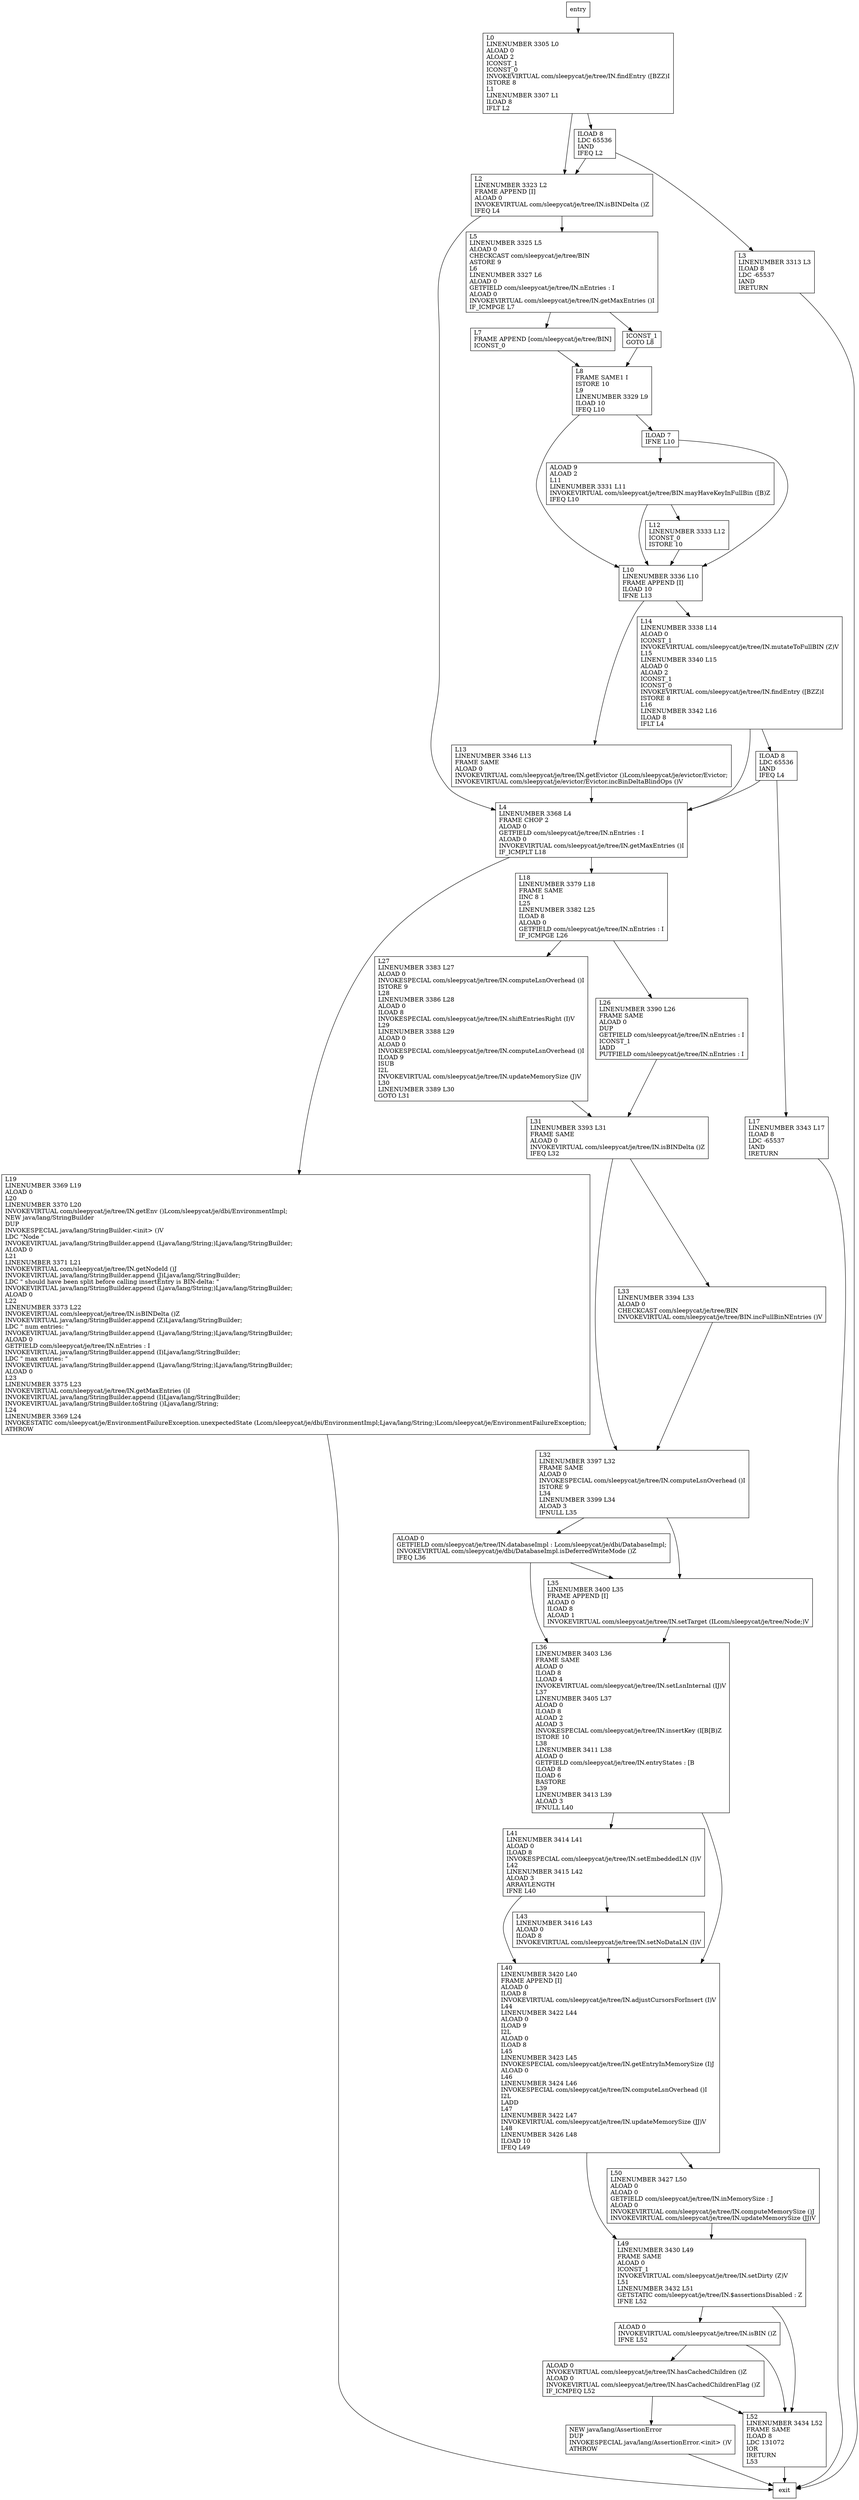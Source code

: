 digraph insertEntry1 {
node [shape=record];
1672953477 [label="L7\lFRAME APPEND [com/sleepycat/je/tree/BIN]\lICONST_0\l"];
247440649 [label="L26\lLINENUMBER 3390 L26\lFRAME SAME\lALOAD 0\lDUP\lGETFIELD com/sleepycat/je/tree/IN.nEntries : I\lICONST_1\lIADD\lPUTFIELD com/sleepycat/je/tree/IN.nEntries : I\l"];
430437714 [label="L12\lLINENUMBER 3333 L12\lICONST_0\lISTORE 10\l"];
1215765274 [label="L8\lFRAME SAME1 I\lISTORE 10\lL9\lLINENUMBER 3329 L9\lILOAD 10\lIFEQ L10\l"];
1311649773 [label="ALOAD 0\lGETFIELD com/sleepycat/je/tree/IN.databaseImpl : Lcom/sleepycat/je/dbi/DatabaseImpl;\lINVOKEVIRTUAL com/sleepycat/je/dbi/DatabaseImpl.isDeferredWriteMode ()Z\lIFEQ L36\l"];
547778801 [label="L19\lLINENUMBER 3369 L19\lALOAD 0\lL20\lLINENUMBER 3370 L20\lINVOKEVIRTUAL com/sleepycat/je/tree/IN.getEnv ()Lcom/sleepycat/je/dbi/EnvironmentImpl;\lNEW java/lang/StringBuilder\lDUP\lINVOKESPECIAL java/lang/StringBuilder.\<init\> ()V\lLDC \"Node \"\lINVOKEVIRTUAL java/lang/StringBuilder.append (Ljava/lang/String;)Ljava/lang/StringBuilder;\lALOAD 0\lL21\lLINENUMBER 3371 L21\lINVOKEVIRTUAL com/sleepycat/je/tree/IN.getNodeId ()J\lINVOKEVIRTUAL java/lang/StringBuilder.append (J)Ljava/lang/StringBuilder;\lLDC \" should have been split before calling insertEntry is BIN-delta: \"\lINVOKEVIRTUAL java/lang/StringBuilder.append (Ljava/lang/String;)Ljava/lang/StringBuilder;\lALOAD 0\lL22\lLINENUMBER 3373 L22\lINVOKEVIRTUAL com/sleepycat/je/tree/IN.isBINDelta ()Z\lINVOKEVIRTUAL java/lang/StringBuilder.append (Z)Ljava/lang/StringBuilder;\lLDC \" num entries: \"\lINVOKEVIRTUAL java/lang/StringBuilder.append (Ljava/lang/String;)Ljava/lang/StringBuilder;\lALOAD 0\lGETFIELD com/sleepycat/je/tree/IN.nEntries : I\lINVOKEVIRTUAL java/lang/StringBuilder.append (I)Ljava/lang/StringBuilder;\lLDC \" max entries: \"\lINVOKEVIRTUAL java/lang/StringBuilder.append (Ljava/lang/String;)Ljava/lang/StringBuilder;\lALOAD 0\lL23\lLINENUMBER 3375 L23\lINVOKEVIRTUAL com/sleepycat/je/tree/IN.getMaxEntries ()I\lINVOKEVIRTUAL java/lang/StringBuilder.append (I)Ljava/lang/StringBuilder;\lINVOKEVIRTUAL java/lang/StringBuilder.toString ()Ljava/lang/String;\lL24\lLINENUMBER 3369 L24\lINVOKESTATIC com/sleepycat/je/EnvironmentFailureException.unexpectedState (Lcom/sleepycat/je/dbi/EnvironmentImpl;Ljava/lang/String;)Lcom/sleepycat/je/EnvironmentFailureException;\lATHROW\l"];
1254360361 [label="L27\lLINENUMBER 3383 L27\lALOAD 0\lINVOKESPECIAL com/sleepycat/je/tree/IN.computeLsnOverhead ()I\lISTORE 9\lL28\lLINENUMBER 3386 L28\lALOAD 0\lILOAD 8\lINVOKESPECIAL com/sleepycat/je/tree/IN.shiftEntriesRight (I)V\lL29\lLINENUMBER 3388 L29\lALOAD 0\lALOAD 0\lINVOKESPECIAL com/sleepycat/je/tree/IN.computeLsnOverhead ()I\lILOAD 9\lISUB\lI2L\lINVOKEVIRTUAL com/sleepycat/je/tree/IN.updateMemorySize (J)V\lL30\lLINENUMBER 3389 L30\lGOTO L31\l"];
563936837 [label="L35\lLINENUMBER 3400 L35\lFRAME APPEND [I]\lALOAD 0\lILOAD 8\lALOAD 1\lINVOKEVIRTUAL com/sleepycat/je/tree/IN.setTarget (ILcom/sleepycat/je/tree/Node;)V\l"];
1264002485 [label="L10\lLINENUMBER 3336 L10\lFRAME APPEND [I]\lILOAD 10\lIFNE L13\l"];
149863553 [label="L43\lLINENUMBER 3416 L43\lALOAD 0\lILOAD 8\lINVOKEVIRTUAL com/sleepycat/je/tree/IN.setNoDataLN (I)V\l"];
317303897 [label="L3\lLINENUMBER 3313 L3\lILOAD 8\lLDC -65537\lIAND\lIRETURN\l"];
431033364 [label="L36\lLINENUMBER 3403 L36\lFRAME SAME\lALOAD 0\lILOAD 8\lLLOAD 4\lINVOKEVIRTUAL com/sleepycat/je/tree/IN.setLsnInternal (IJ)V\lL37\lLINENUMBER 3405 L37\lALOAD 0\lILOAD 8\lALOAD 2\lALOAD 3\lINVOKESPECIAL com/sleepycat/je/tree/IN.insertKey (I[B[B)Z\lISTORE 10\lL38\lLINENUMBER 3411 L38\lALOAD 0\lGETFIELD com/sleepycat/je/tree/IN.entryStates : [B\lILOAD 8\lILOAD 6\lBASTORE\lL39\lLINENUMBER 3413 L39\lALOAD 3\lIFNULL L40\l"];
263158265 [label="L5\lLINENUMBER 3325 L5\lALOAD 0\lCHECKCAST com/sleepycat/je/tree/BIN\lASTORE 9\lL6\lLINENUMBER 3327 L6\lALOAD 0\lGETFIELD com/sleepycat/je/tree/IN.nEntries : I\lALOAD 0\lINVOKEVIRTUAL com/sleepycat/je/tree/IN.getMaxEntries ()I\lIF_ICMPGE L7\l"];
1021566414 [label="ICONST_1\lGOTO L8\l"];
2073768691 [label="L13\lLINENUMBER 3346 L13\lFRAME SAME\lALOAD 0\lINVOKEVIRTUAL com/sleepycat/je/tree/IN.getEvictor ()Lcom/sleepycat/je/evictor/Evictor;\lINVOKEVIRTUAL com/sleepycat/je/evictor/Evictor.incBinDeltaBlindOps ()V\l"];
615095068 [label="L33\lLINENUMBER 3394 L33\lALOAD 0\lCHECKCAST com/sleepycat/je/tree/BIN\lINVOKEVIRTUAL com/sleepycat/je/tree/BIN.incFullBinNEntries ()V\l"];
1456147693 [label="L52\lLINENUMBER 3434 L52\lFRAME SAME\lILOAD 8\lLDC 131072\lIOR\lIRETURN\lL53\l"];
1777900732 [label="ALOAD 9\lALOAD 2\lL11\lLINENUMBER 3331 L11\lINVOKEVIRTUAL com/sleepycat/je/tree/BIN.mayHaveKeyInFullBin ([B)Z\lIFEQ L10\l"];
606317130 [label="ILOAD 8\lLDC 65536\lIAND\lIFEQ L4\l"];
733788161 [label="ALOAD 0\lINVOKEVIRTUAL com/sleepycat/je/tree/IN.isBIN ()Z\lIFNE L52\l"];
430882852 [label="L50\lLINENUMBER 3427 L50\lALOAD 0\lALOAD 0\lGETFIELD com/sleepycat/je/tree/IN.inMemorySize : J\lALOAD 0\lINVOKEVIRTUAL com/sleepycat/je/tree/IN.computeMemorySize ()J\lINVOKEVIRTUAL com/sleepycat/je/tree/IN.updateMemorySize (JJ)V\l"];
298742303 [label="ILOAD 7\lIFNE L10\l"];
160684728 [label="L14\lLINENUMBER 3338 L14\lALOAD 0\lICONST_1\lINVOKEVIRTUAL com/sleepycat/je/tree/IN.mutateToFullBIN (Z)V\lL15\lLINENUMBER 3340 L15\lALOAD 0\lALOAD 2\lICONST_1\lICONST_0\lINVOKEVIRTUAL com/sleepycat/je/tree/IN.findEntry ([BZZ)I\lISTORE 8\lL16\lLINENUMBER 3342 L16\lILOAD 8\lIFLT L4\l"];
42518265 [label="L17\lLINENUMBER 3343 L17\lILOAD 8\lLDC -65537\lIAND\lIRETURN\l"];
1898448197 [label="L40\lLINENUMBER 3420 L40\lFRAME APPEND [I]\lALOAD 0\lILOAD 8\lINVOKEVIRTUAL com/sleepycat/je/tree/IN.adjustCursorsForInsert (I)V\lL44\lLINENUMBER 3422 L44\lALOAD 0\lILOAD 9\lI2L\lALOAD 0\lILOAD 8\lL45\lLINENUMBER 3423 L45\lINVOKESPECIAL com/sleepycat/je/tree/IN.getEntryInMemorySize (I)J\lALOAD 0\lL46\lLINENUMBER 3424 L46\lINVOKESPECIAL com/sleepycat/je/tree/IN.computeLsnOverhead ()I\lI2L\lLADD\lL47\lLINENUMBER 3422 L47\lINVOKEVIRTUAL com/sleepycat/je/tree/IN.updateMemorySize (JJ)V\lL48\lLINENUMBER 3426 L48\lILOAD 10\lIFEQ L49\l"];
2099358540 [label="L2\lLINENUMBER 3323 L2\lFRAME APPEND [I]\lALOAD 0\lINVOKEVIRTUAL com/sleepycat/je/tree/IN.isBINDelta ()Z\lIFEQ L4\l"];
1153107596 [label="ILOAD 8\lLDC 65536\lIAND\lIFEQ L2\l"];
938948679 [label="L18\lLINENUMBER 3379 L18\lFRAME SAME\lIINC 8 1\lL25\lLINENUMBER 3382 L25\lILOAD 8\lALOAD 0\lGETFIELD com/sleepycat/je/tree/IN.nEntries : I\lIF_ICMPGE L26\l"];
1157427890 [label="ALOAD 0\lINVOKEVIRTUAL com/sleepycat/je/tree/IN.hasCachedChildren ()Z\lALOAD 0\lINVOKEVIRTUAL com/sleepycat/je/tree/IN.hasCachedChildrenFlag ()Z\lIF_ICMPEQ L52\l"];
1500960120 [label="L31\lLINENUMBER 3393 L31\lFRAME SAME\lALOAD 0\lINVOKEVIRTUAL com/sleepycat/je/tree/IN.isBINDelta ()Z\lIFEQ L32\l"];
1509463137 [label="L0\lLINENUMBER 3305 L0\lALOAD 0\lALOAD 2\lICONST_1\lICONST_0\lINVOKEVIRTUAL com/sleepycat/je/tree/IN.findEntry ([BZZ)I\lISTORE 8\lL1\lLINENUMBER 3307 L1\lILOAD 8\lIFLT L2\l"];
1464728337 [label="L32\lLINENUMBER 3397 L32\lFRAME SAME\lALOAD 0\lINVOKESPECIAL com/sleepycat/je/tree/IN.computeLsnOverhead ()I\lISTORE 9\lL34\lLINENUMBER 3399 L34\lALOAD 3\lIFNULL L35\l"];
1321602506 [label="L41\lLINENUMBER 3414 L41\lALOAD 0\lILOAD 8\lINVOKESPECIAL com/sleepycat/je/tree/IN.setEmbeddedLN (I)V\lL42\lLINENUMBER 3415 L42\lALOAD 3\lARRAYLENGTH\lIFNE L40\l"];
63250528 [label="NEW java/lang/AssertionError\lDUP\lINVOKESPECIAL java/lang/AssertionError.\<init\> ()V\lATHROW\l"];
673053817 [label="L49\lLINENUMBER 3430 L49\lFRAME SAME\lALOAD 0\lICONST_1\lINVOKEVIRTUAL com/sleepycat/je/tree/IN.setDirty (Z)V\lL51\lLINENUMBER 3432 L51\lGETSTATIC com/sleepycat/je/tree/IN.$assertionsDisabled : Z\lIFNE L52\l"];
2133121163 [label="L4\lLINENUMBER 3368 L4\lFRAME CHOP 2\lALOAD 0\lGETFIELD com/sleepycat/je/tree/IN.nEntries : I\lALOAD 0\lINVOKEVIRTUAL com/sleepycat/je/tree/IN.getMaxEntries ()I\lIF_ICMPLT L18\l"];
entry;
exit;
1672953477 -> 1215765274;
247440649 -> 1500960120;
430437714 -> 1264002485;
1215765274 -> 1264002485;
1215765274 -> 298742303;
1311649773 -> 431033364;
1311649773 -> 563936837;
547778801 -> exit;
1254360361 -> 1500960120;
563936837 -> 431033364;
1264002485 -> 160684728;
1264002485 -> 2073768691;
149863553 -> 1898448197;
317303897 -> exit;
431033364 -> 1898448197;
431033364 -> 1321602506;
263158265 -> 1672953477;
263158265 -> 1021566414;
1021566414 -> 1215765274;
2073768691 -> 2133121163;
615095068 -> 1464728337;
1456147693 -> exit;
1777900732 -> 430437714;
1777900732 -> 1264002485;
606317130 -> 42518265;
606317130 -> 2133121163;
733788161 -> 1456147693;
733788161 -> 1157427890;
430882852 -> 673053817;
298742303 -> 1777900732;
298742303 -> 1264002485;
160684728 -> 606317130;
160684728 -> 2133121163;
42518265 -> exit;
1898448197 -> 673053817;
1898448197 -> 430882852;
2099358540 -> 263158265;
2099358540 -> 2133121163;
1153107596 -> 2099358540;
1153107596 -> 317303897;
938948679 -> 247440649;
938948679 -> 1254360361;
1157427890 -> 1456147693;
1157427890 -> 63250528;
1500960120 -> 1464728337;
1500960120 -> 615095068;
entry -> 1509463137;
1509463137 -> 2099358540;
1509463137 -> 1153107596;
1464728337 -> 1311649773;
1464728337 -> 563936837;
1321602506 -> 1898448197;
1321602506 -> 149863553;
63250528 -> exit;
673053817 -> 1456147693;
673053817 -> 733788161;
2133121163 -> 547778801;
2133121163 -> 938948679;
}
